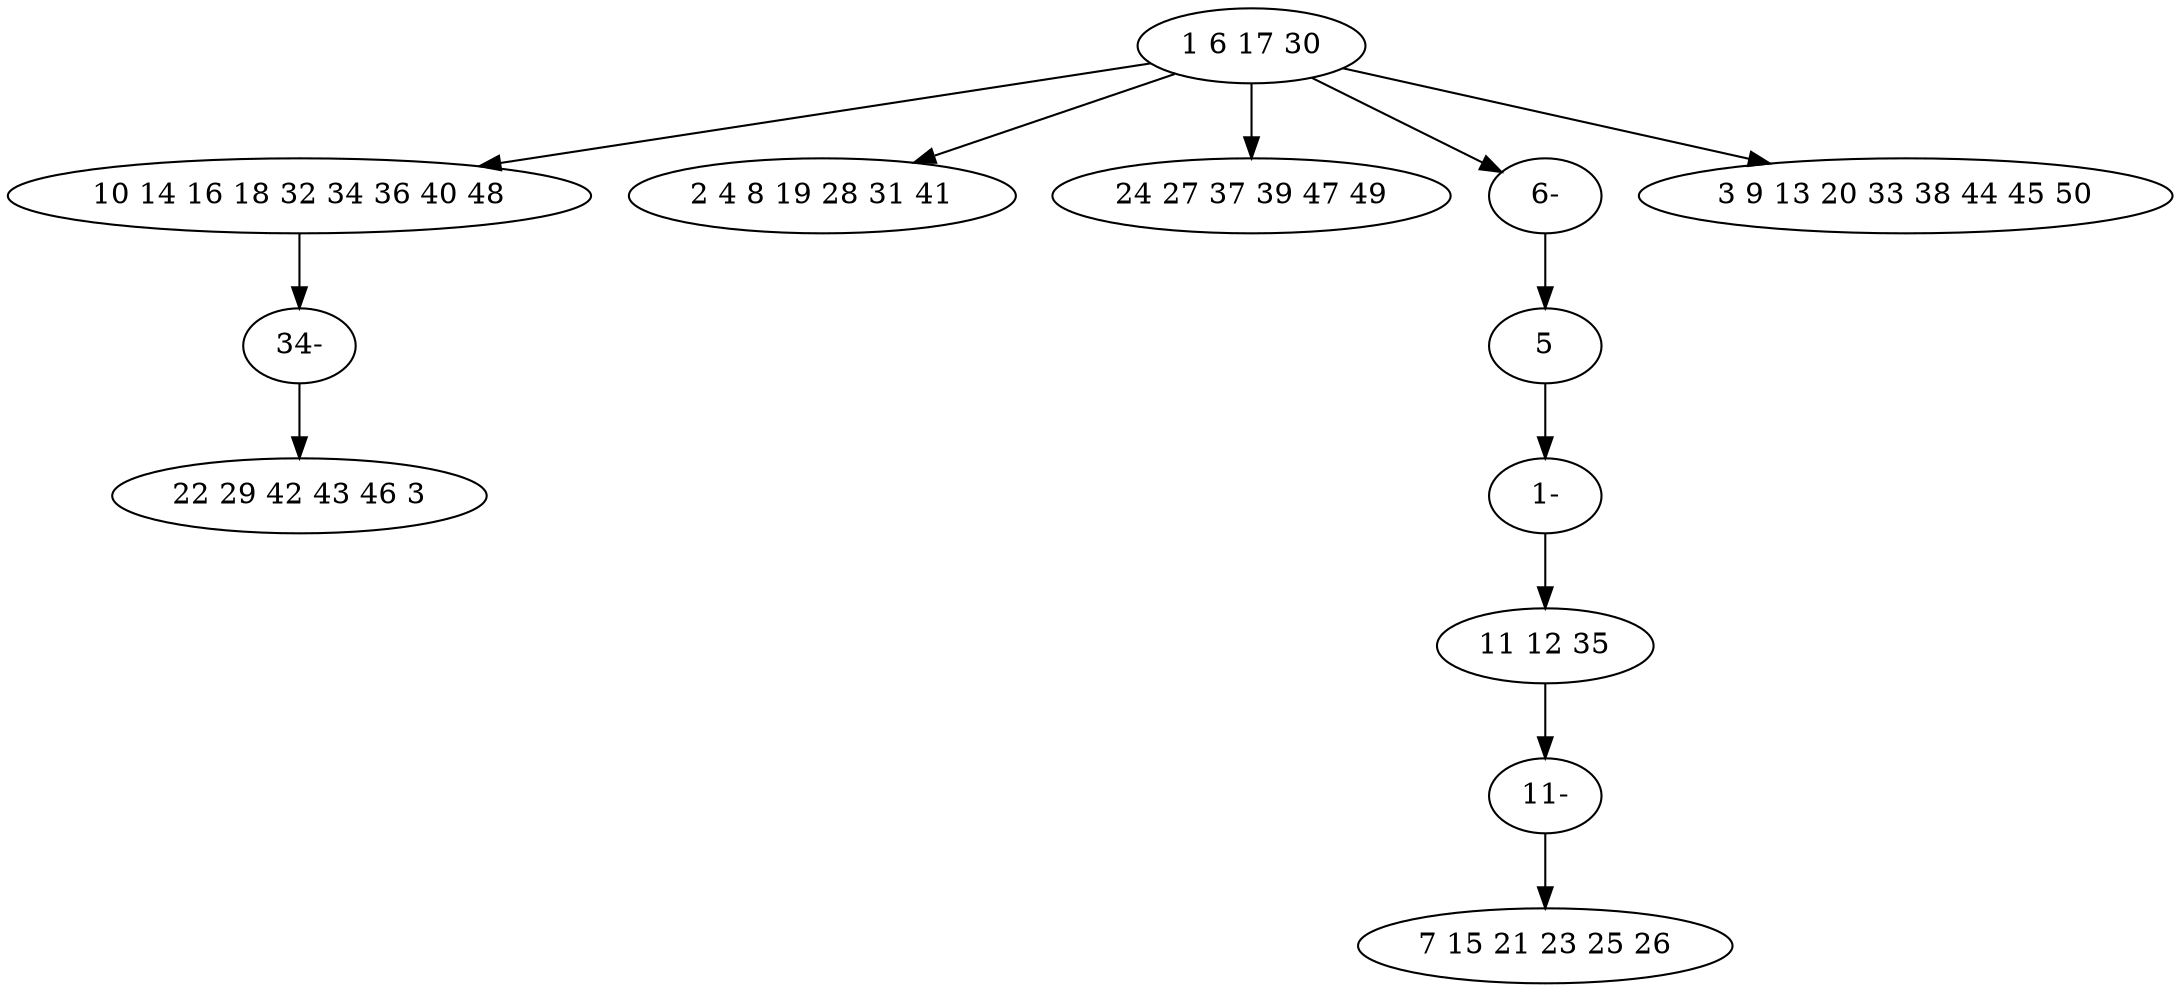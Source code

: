 digraph true_tree {
	"0" -> "1"
	"0" -> "2"
	"0" -> "3"
	"0" -> "10"
	"4" -> "11"
	"1" -> "12"
	"5" -> "9"
	"0" -> "8"
	"9" -> "7"
	"10" -> "4"
	"11" -> "5"
	"12" -> "6"
	"0" [label="1 6 17 30"];
	"1" [label="10 14 16 18 32 34 36 40 48"];
	"2" [label="2 4 8 19 28 31 41"];
	"3" [label="24 27 37 39 47 49"];
	"4" [label="5"];
	"5" [label="11 12 35"];
	"6" [label="22 29 42 43 46 3"];
	"7" [label="7 15 21 23 25 26"];
	"8" [label="3 9 13 20 33 38 44 45 50"];
	"9" [label="11-"];
	"10" [label="6-"];
	"11" [label="1-"];
	"12" [label="34-"];
}
